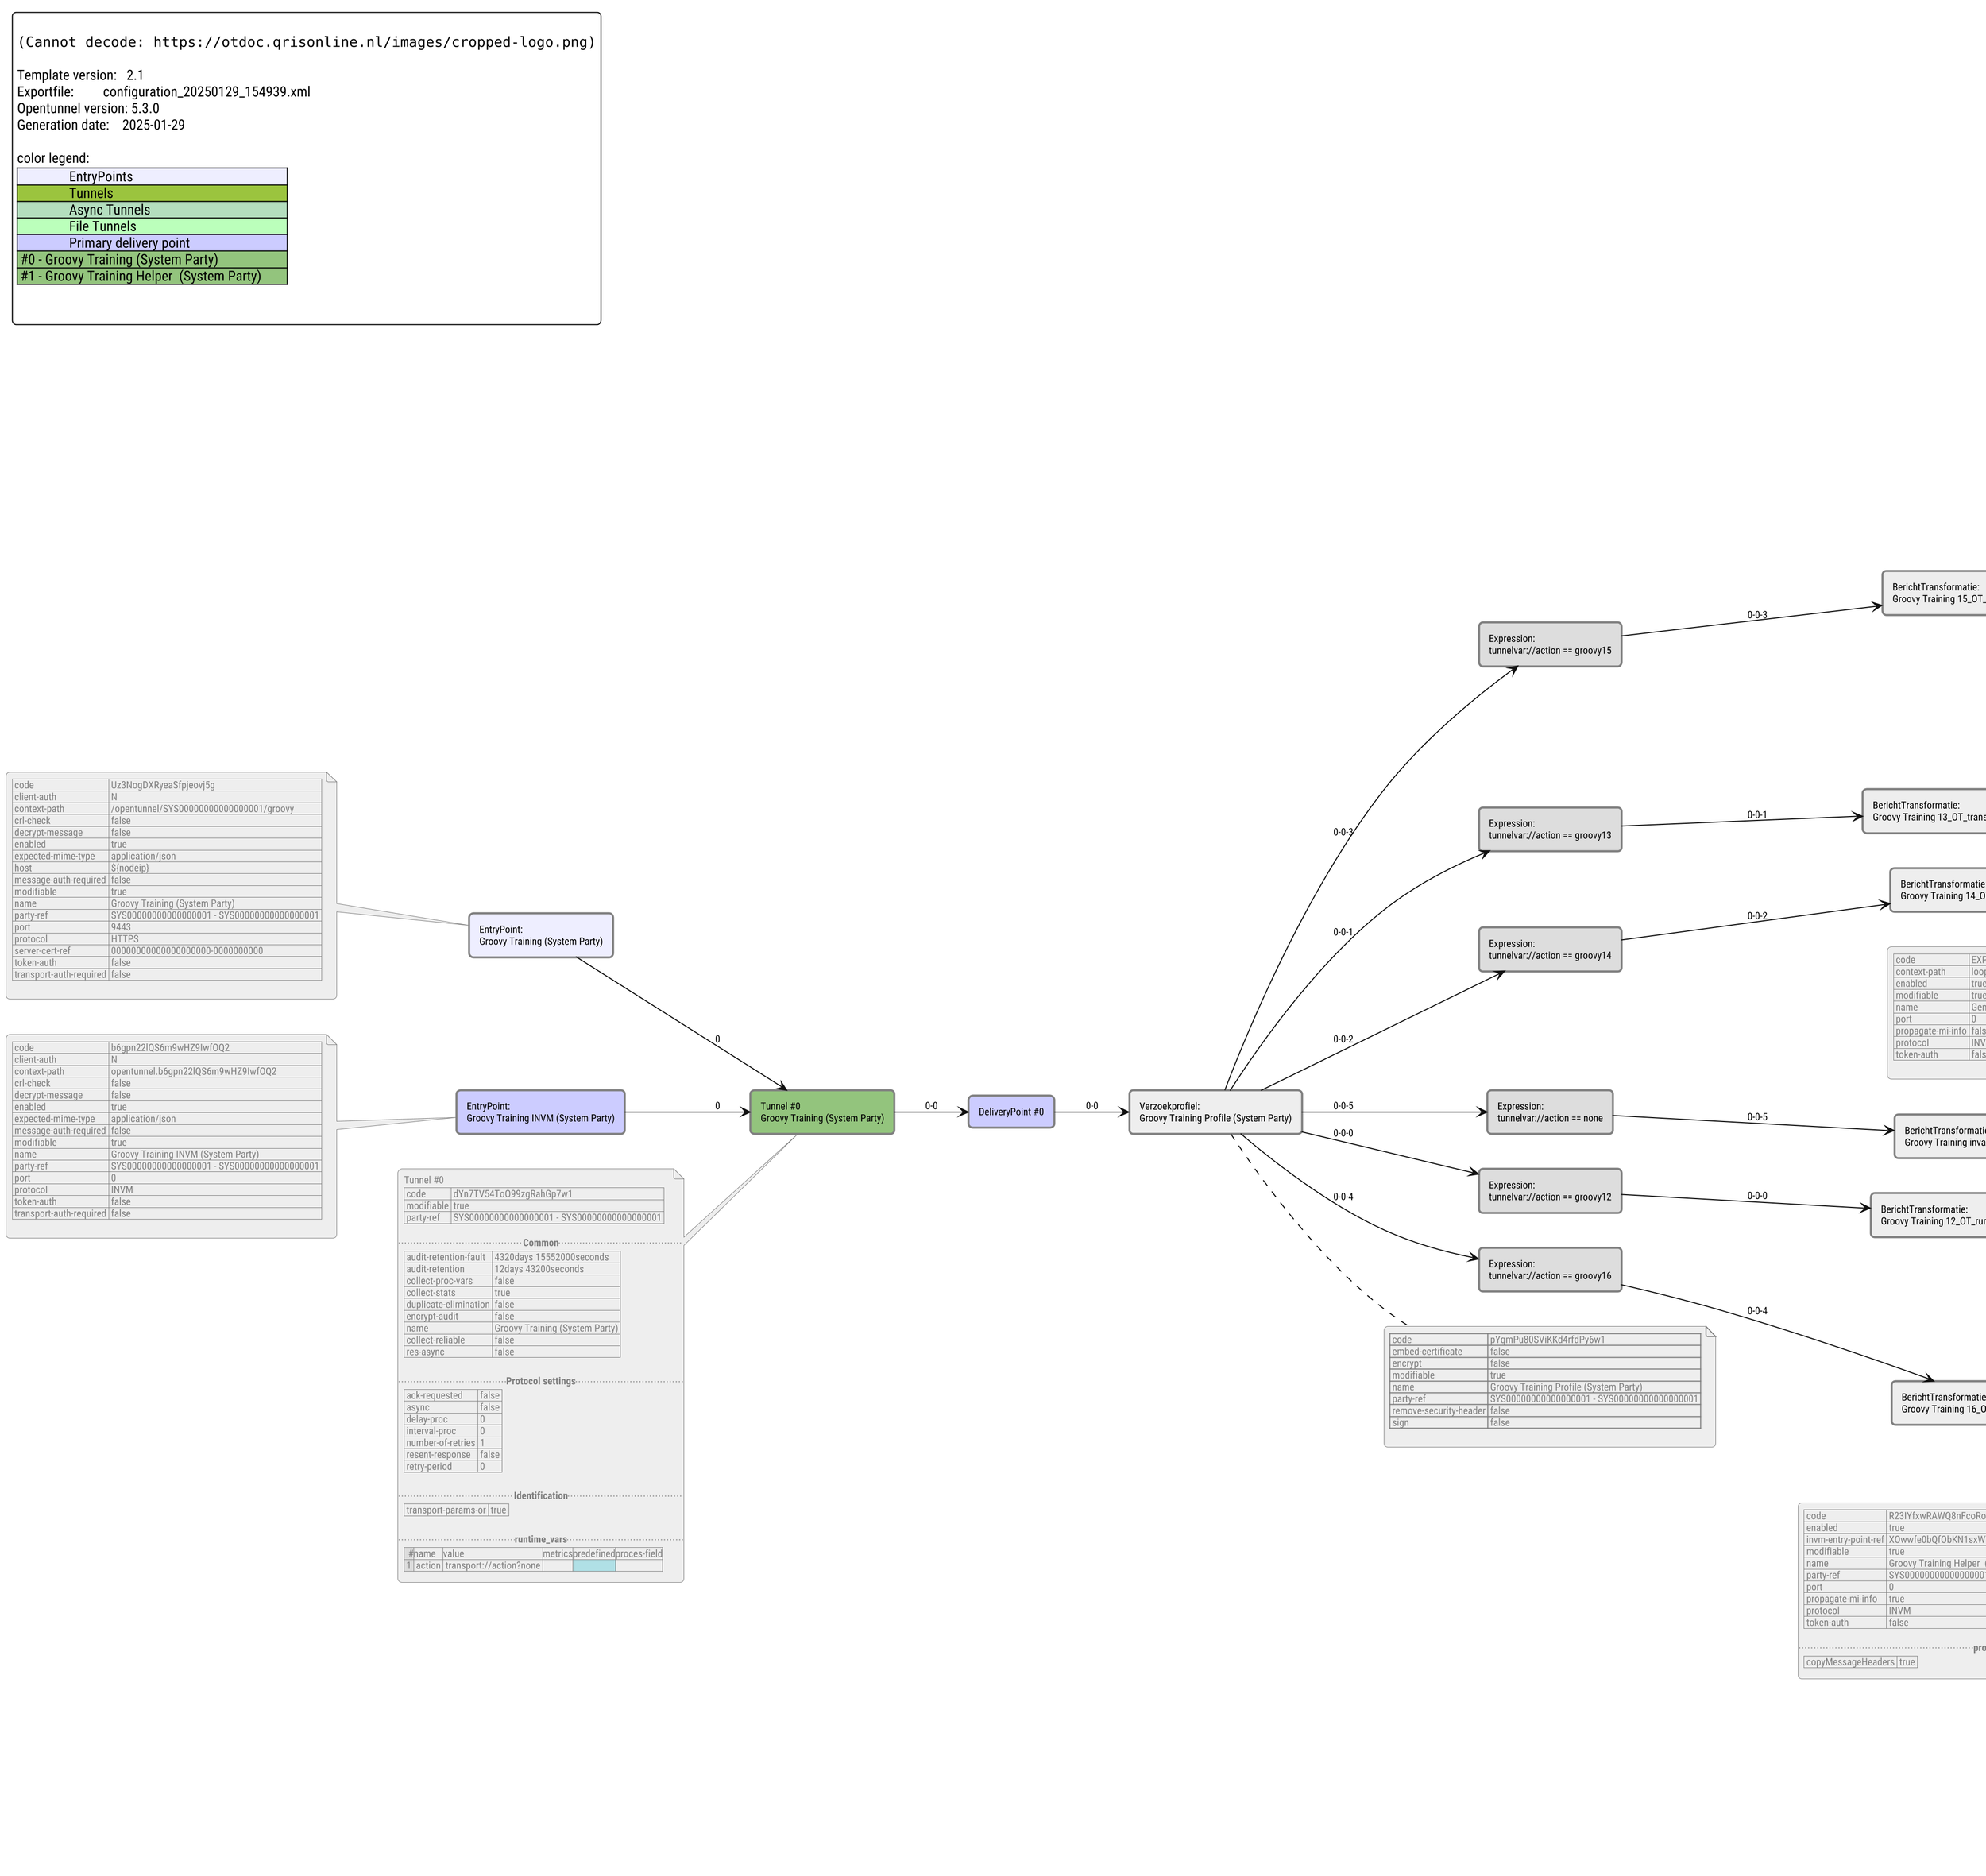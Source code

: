 
@startuml
left to right direction


skinparam {
    componentStyle rectangle
    RoundCorner 8
    titleBorderRoundCorner 8
    titleBorderThickness 2
    titleBorderColor grey
    titleBackgroundColor #eeeeee
    titleFontSize	28
    NoteFontName monospaced
    NoteFontStyle normal
    NoteBackgroundColor #eeeeee
    NoteBorderColor #grey
    NoteFontColor #grey
    NoteFontSize 6
    NoteShadowing true
    DPI 200
    Shadowing false
    DefaultFontName Roboto Condensed
    DefaultMonospacedFontName Inconsolata
    InterfaceBackgroundColor #ee1111
    ArrowColor #111111
    defaultFontSize 10
    legendBackgroundColor #ffffff
}

footer Jan 29, 2025 3:50:56 PM



' tunnels
[Tunnel #0\nGroovy Training <U+0028>System Party<U+0029>] as dYn7TV54ToO99zgRahGp7w1_tunnel #93c47d
[Tunnel #1\nGroovy Training Helper  <U+0028>System Party<U+0029>] as JeknivV6SGSWHmXZVCPsKQ_tunnel #93c47d
' interfaces
[EntryPoint:\nGroovy Training <U+0028>System Party<U+0029>] as Uz3NogDXRyeaSfpjeovj5g_entrypoint #eeeeff
[EntryPoint:\nGroovy Training INVM <U+0028>System Party<U+0029>] as b6gpn22lQS6m9wHZ9IwfOQ2_entrypoint #ccccff
[ExitPoint:\nGeneric LoopBack ExitPoint] as EXPN000000000000000001_exitpoint #ccccff
[ExitPoint:\nGroovy Training address Mock  <U+0028>System Party<U+0029>] as vPw3B7o8Qy2dGiyeWp8MmQ1_exitpoint #eeeeff
[ExitPoint:\nGroovy Training Helper  <U+0028>System Party<U+0029>] as R23IYfxwRAWQ8nFcoRoDqg_exitpoint #ccccff
[EntryPoint:\nGroovy Training Helper  <U+0028>System Party<U+0029>] as XOwwfe0bQfObKN1sxWYMww_entrypoint #ccccff
' deliverypoints
[DeliveryPoint #0] as u2b9ztgMQXarD5jIFDocYg_deliverypoint #ccccff
[DeliveryPoint #0] as CDNsi4inSweB6Q82cAPoRA_deliverypoint #ccccff
' response profiles
[Verzoekprofiel:\nGroovy Training Profile <U+0028>System Party<U+0029>] as pYqmPu80SViKKd4rfdPy6w1_profile
' expressions
[Expression:\ntunnelvar:<U+002F><U+002F>action == groovy12] as kF7lkphJSbGWd2Tf8h2KjA3_expr #dddddd
[Expression:\ntunnelvar:<U+002F><U+002F>action == groovy13] as CIvK1a2FQ2avFYtwWGl4fw_expr #dddddd
[Expression:\ntunnelvar:<U+002F><U+002F>action == groovy14] as QLEGve7OTQSY9psijPCFWw_expr #dddddd
[Expression:\ntunnelvar:<U+002F><U+002F>action == groovy15] as Ks1bV7HJS7GI2gZqqjsFJg_expr #dddddd
[Expression:\ntunnelvar:<U+002F><U+002F>action == groovy16] as yEdLKd3lR8qfvupi6l07Ow2_expr #dddddd
[Expression:\ntunnelvar:<U+002F><U+002F>action == none] as JLIyU5gwRSeK3oIo2a2wQQ2_expr #dddddd
' message transformers
[BerichtTransformatie:\nGroovy Training 12_OT_runtime_variables <U+0028>System Party<U+0029>] as vH318SYbRU2WaQ6J9r2rag2_transformation
[BerichtTransformatie:\nGroovy Training 13_OT_transformer_variables <U+0028>System Party<U+0029>] as kRkhpenARnmkGYPbHk4EQQ_transformation
[BerichtTransformatie:\nGroovy Training 14_OT_payload <U+0028>System Party<U+0029>] as p3TTAgUKRCy36vLpIXXLXQ_transformation
[BerichtTransformatie:\nGroovy Training 15_OT_dependency <U+0028>System Party<U+0029>] as 6AxyD5uhQ2eKDyDePUunuA1_transformation
[BerichtTransformatie:\nGroovy Training 16_OT_helpers <U+0028>System Party<U+0029>] as XJxTColqRkGuMaEgtUxepA_transformation
[BerichtTransformatie:\nGroovy Training invalid action <U+0028>System Party<U+0029>] as a6XNHuCNQSmh9Cd7i3jhdA_transformation
' function nodes
' notes
note left of dYn7TV54ToO99zgRahGp7w1_tunnel
Tunnel #0
| code | dYn7TV54ToO99zgRahGp7w1 |
| modifiable | true |
| party-ref | SYS00000000000000001 - SYS00000000000000001 |

.. **Common** ..
| audit-retention-fault | 4320days 15552000seconds |
| audit-retention | 12days 43200seconds |
| collect-proc-vars | false |
| collect-stats | true |
| duplicate-elimination | false |
| encrypt-audit | false |
| name | Groovy Training (System Party) |
| collect-reliable | false |
| res-async | false |

.. **Protocol settings** ..
| ack-requested | false |
| async | false |
| delay-proc | 0 |
| interval-proc | 0 |
| number-of-retries | 1 |
| resent-response | false |
| retry-period | 0 |

.. **Identification** ..
| transport-params-or | true |

.. **runtime_vars** ..
|<#gainsboro><r>#|name|value|metrics|predefined|proces-field|
|<#gainsboro><r> 1 | action | transport:<U+002F><U+002F>action?none |  | <#PowderBlue><r> |  |
end note
note left of Uz3NogDXRyeaSfpjeovj5g_entrypoint
| code | Uz3NogDXRyeaSfpjeovj5g |
| client-auth | N |
| context-path | <U+002F>opentunnel<U+002F>SYS00000000000000001<U+002F>groovy |
| crl-check | false |
| decrypt-message | false |
| enabled | true |
| expected-mime-type | application<U+002F>json |
| host | ${nodeip} |
| message-auth-required | false |
| modifiable | true |
| name | Groovy Training (System Party) |
| party-ref | SYS00000000000000001 - SYS00000000000000001 |
| port | 9443 |
| protocol | HTTPS |
| server-cert-ref | 00000000000000000000-0000000000 |
| token-auth | false |
| transport-auth-required | false |

end note
note left of b6gpn22lQS6m9wHZ9IwfOQ2_entrypoint
| code | b6gpn22lQS6m9wHZ9IwfOQ2 |
| client-auth | N |
| context-path | opentunnel.b6gpn22lQS6m9wHZ9IwfOQ2 |
| crl-check | false |
| decrypt-message | false |
| enabled | true |
| expected-mime-type | application<U+002F>json |
| message-auth-required | false |
| modifiable | true |
| name | Groovy Training INVM (System Party) |
| party-ref | SYS00000000000000001 - SYS00000000000000001 |
| port | 0 |
| protocol | INVM |
| token-auth | false |
| transport-auth-required | false |

end note
note right of pYqmPu80SViKKd4rfdPy6w1_profile
| code | pYqmPu80SViKKd4rfdPy6w1 |
| embed-certificate | false |
| encrypt | false |
| modifiable | true |
| name | Groovy Training Profile (System Party) |
| party-ref | SYS00000000000000001 - SYS00000000000000001 |
| remove-security-header | false |
| sign | false |

end note
note right of vH318SYbRU2WaQ6J9r2rag2_transformation
| code | vH318SYbRU2WaQ6J9r2rag2 |
| classname | nl.jnc.gateway.message.ctrl.transform.GroovyTransformer |
| copyrighted | false |
| modifiable | true |
| name | Groovy Training 12_OT_runtime_variables (System Party) |
| party-ref | SYS00000000000000001 - SYS00000000000000001 |
| target-mimetype | text<U+002F>plain |


end note
note left of EXPN000000000000000001_exitpoint
| code | EXPN000000000000000001 |
| context-path | loopback.generic |
| enabled | true |
| modifiable | true |
| name | Generic LoopBack ExitPoint |
| port | 0 |
| propagate-mi-info | false |
| protocol | INVM |
| token-auth | false |

end note
note right of kRkhpenARnmkGYPbHk4EQQ_transformation
| code | kRkhpenARnmkGYPbHk4EQQ |
| classname | nl.jnc.gateway.message.ctrl.transform.GroovyTransformer |
| copyrighted | false |
| modifiable | true |
| name | Groovy Training 13_OT_transformer_variables (System Party) |
| party-ref | SYS00000000000000001 - SYS00000000000000001 |
| target-mimetype | application<U+002F>json |
.. **attributes** ..
|<#gainsboro><r> 1 | variable_1 | const:<U+002F><U+002F>hello world |

.. **dependencies** ..
|<#gainsboro><r> ep1 | Exitpoint code:Generic LoopBack ExitPoint | EXPN000000000000000001 |

end note
note right of p3TTAgUKRCy36vLpIXXLXQ_transformation
| code | p3TTAgUKRCy36vLpIXXLXQ |
| classname | nl.jnc.gateway.message.ctrl.transform.GroovyTransformer |
| copyrighted | false |
| modifiable | true |
| name | Groovy Training 14_OT_payload (System Party) |
| party-ref | SYS00000000000000001 - SYS00000000000000001 |
| target-mimetype | application<U+002F>json |


end note
note left of vPw3B7o8Qy2dGiyeWp8MmQ1_exitpoint
| code | vPw3B7o8Qy2dGiyeWp8MmQ1 |
| context-path | <U+002F>exitpoint |
| enabled | true |
| host | host.docker.internal |
| modifiable | true |
| name | Groovy Training address Mock  (System Party) |
| party-ref | SYS00000000000000001 - SYS00000000000000001 |
| port | 3003 |
| propagate-mi-info | false |
| protocol | HTTP |
| token-auth | false |

.. **attributes** ..
| 1 | action | transport:<U+002F><U+002F>action |
| 2 | content-type | const:<U+002F><U+002F>application<U+002F>json |
end note
note right of 6AxyD5uhQ2eKDyDePUunuA1_transformation
| code | 6AxyD5uhQ2eKDyDePUunuA1 |
| classname | nl.jnc.gateway.message.ctrl.transform.GroovyTransformer |
| copyrighted | false |
| modifiable | true |
| name | Groovy Training 15_OT_dependency (System Party) |
| party-ref | SYS00000000000000001 - SYS00000000000000001 |
| target-contenttype | application<U+002F>json |
| target-mimetype | application<U+002F>json |

.. **dependencies** ..
|<#gainsboro><r> HELPER_EXITPOINT | Exitpoint code:Groovy Training address Mock  (System Party) | vPw3B7o8Qy2dGiyeWp8MmQ1 |

end note
note left of R23IYfxwRAWQ8nFcoRoDqg_exitpoint
| code | R23IYfxwRAWQ8nFcoRoDqg |
| enabled | true |
| invm-entry-point-ref | XOwwfe0bQfObKN1sxWYMww : Groovy Training Helper  (System Party) |
| modifiable | true |
| name | Groovy Training Helper  (System Party) |
| party-ref | SYS00000000000000001 - SYS00000000000000001 |
| port | 0 |
| propagate-mi-info | true |
| protocol | INVM |
| token-auth | false |

.. **properties** ..
| copyMessageHeaders | true |
end note
note left of XOwwfe0bQfObKN1sxWYMww_entrypoint
| code | XOwwfe0bQfObKN1sxWYMww |
| client-auth | N |
| context-path | opentunnel.XOwwfe0bQfObKN1sxWYMww |
| crl-check | false |
| decrypt-message | false |
| enabled | true |
| expected-mime-type | application<U+002F>json |
| message-auth-required | false |
| modifiable | true |
| name | Groovy Training Helper  (System Party) |
| party-ref | SYS00000000000000001 - SYS00000000000000001 |
| port | 0 |
| protocol | INVM |
| token-auth | false |
| transport-auth-required | false |

end note
note right of XJxTColqRkGuMaEgtUxepA_transformation
| code | XJxTColqRkGuMaEgtUxepA |
| classname | nl.jnc.gateway.message.ctrl.transform.GroovyTransformer |
| copyrighted | false |
| modifiable | true |
| name | Groovy Training 16_OT_helpers (System Party) |
| party-ref | SYS00000000000000001 - SYS00000000000000001 |
| target-mimetype | application<U+002F>json |

.. **dependencies** ..
|<#gainsboro><r> HELPER_EXITPOINT | Exitpoint code:Groovy Training Helper  (System Party) | R23IYfxwRAWQ8nFcoRoDqg |

end note
note right of a6XNHuCNQSmh9Cd7i3jhdA_transformation
| code | a6XNHuCNQSmh9Cd7i3jhdA |
| classname | nl.jnc.gateway.message.ctrl.transform.FreeMarkerTransformer |
| copyrighted | false |
| modifiable | true |
| name | Groovy Training invalid action (System Party) |
| party-ref | SYS00000000000000001 - SYS00000000000000001 |
| target-mimetype | text<U+002F>plain |


end note
note left of JeknivV6SGSWHmXZVCPsKQ_tunnel
Tunnel #1
| code | JeknivV6SGSWHmXZVCPsKQ |
| modifiable | true |
| party-ref | SYS00000000000000001 - SYS00000000000000001 |

.. **Common** ..
| audit-retention-fault | 4320days 15552000seconds |
| audit-retention | 12days 43200seconds |
| collect-proc-vars | false |
| collect-stats | true |
| duplicate-elimination | false |
| encrypt-audit | false |
| name | Groovy Training Helper  (System Party) |
| collect-reliable | false |
| res-async | false |

.. **Protocol settings** ..
| ack-requested | false |
| async | false |
| delay-proc | 0 |
| interval-proc | 0 |
| number-of-retries | 1 |
| resent-response | false |
| retry-period | 0 |

.. **Identification** ..
| transport-params-or | true |

.. **runtime_vars** ..
|<#gainsboro><r>#|name|value|metrics|predefined|proces-field|
|<#gainsboro><r> 1 | action | transport:<U+002F><U+002F>action?none |  | <#PowderBlue><r> |  |
end note
' connectors
Uz3NogDXRyeaSfpjeovj5g_entrypoint --> dYn7TV54ToO99zgRahGp7w1_tunnel :0
b6gpn22lQS6m9wHZ9IwfOQ2_entrypoint --> dYn7TV54ToO99zgRahGp7w1_tunnel :0
dYn7TV54ToO99zgRahGp7w1_tunnel --> u2b9ztgMQXarD5jIFDocYg_deliverypoint :0-0
u2b9ztgMQXarD5jIFDocYg_deliverypoint --> pYqmPu80SViKKd4rfdPy6w1_profile :0-0
pYqmPu80SViKKd4rfdPy6w1_profile --> kF7lkphJSbGWd2Tf8h2KjA3_expr :0-0-0
kF7lkphJSbGWd2Tf8h2KjA3_expr --> vH318SYbRU2WaQ6J9r2rag2_transformation :0-0-0
vH318SYbRU2WaQ6J9r2rag2_transformation --> EXPN000000000000000001_exitpoint :0-0-0
kRkhpenARnmkGYPbHk4EQQ_transformation --> EXPN000000000000000001_exitpoint :dependency 0 - ep1 / 0-0-1
pYqmPu80SViKKd4rfdPy6w1_profile --> CIvK1a2FQ2avFYtwWGl4fw_expr :0-0-1
CIvK1a2FQ2avFYtwWGl4fw_expr --> kRkhpenARnmkGYPbHk4EQQ_transformation :0-0-1
pYqmPu80SViKKd4rfdPy6w1_profile --> QLEGve7OTQSY9psijPCFWw_expr :0-0-2
QLEGve7OTQSY9psijPCFWw_expr --> p3TTAgUKRCy36vLpIXXLXQ_transformation :0-0-2
p3TTAgUKRCy36vLpIXXLXQ_transformation --> EXPN000000000000000001_exitpoint :0-0-2
6AxyD5uhQ2eKDyDePUunuA1_transformation -[bold,#aaaaff]-> vPw3B7o8Qy2dGiyeWp8MmQ1_exitpoint :dependency 0 - HELPER_EXITPOINT
pYqmPu80SViKKd4rfdPy6w1_profile --> Ks1bV7HJS7GI2gZqqjsFJg_expr :0-0-3
Ks1bV7HJS7GI2gZqqjsFJg_expr --> 6AxyD5uhQ2eKDyDePUunuA1_transformation :0-0-3
6AxyD5uhQ2eKDyDePUunuA1_transformation --> EXPN000000000000000001_exitpoint :0-0-3
XJxTColqRkGuMaEgtUxepA_transformation -[bold,#aaaaff]-> R23IYfxwRAWQ8nFcoRoDqg_exitpoint :dependency 0 - HELPER_EXITPOINT
R23IYfxwRAWQ8nFcoRoDqg_exitpoint -[bold,#6666ff]-> XOwwfe0bQfObKN1sxWYMww_entrypoint :0 INVM / 0
pYqmPu80SViKKd4rfdPy6w1_profile --> yEdLKd3lR8qfvupi6l07Ow2_expr :0-0-4
yEdLKd3lR8qfvupi6l07Ow2_expr --> XJxTColqRkGuMaEgtUxepA_transformation :0-0-4
XJxTColqRkGuMaEgtUxepA_transformation --> EXPN000000000000000001_exitpoint :0-0-4
pYqmPu80SViKKd4rfdPy6w1_profile --> JLIyU5gwRSeK3oIo2a2wQQ2_expr :0-0-5
JLIyU5gwRSeK3oIo2a2wQQ2_expr --> a6XNHuCNQSmh9Cd7i3jhdA_transformation :0-0-5
a6XNHuCNQSmh9Cd7i3jhdA_transformation --> EXPN000000000000000001_exitpoint :0-0-5
XOwwfe0bQfObKN1sxWYMww_entrypoint --> JeknivV6SGSWHmXZVCPsKQ_tunnel :1
JeknivV6SGSWHmXZVCPsKQ_tunnel --> CDNsi4inSweB6Q82cAPoRA_deliverypoint :1-0
CDNsi4inSweB6Q82cAPoRA_deliverypoint --> vPw3B7o8Qy2dGiyeWp8MmQ1_exitpoint :1-0
legend top left

<img:https://otdoc.qrisonline.nl/images/cropped-logo.png>

Template version:   2.1
Exportfile:         configuration_20250129_154939.xml
Opentunnel version: 5.3.0
Generation date:    2025-01-29

color legend:
|<#eeeeff>		EntryPoints         	|
|<#9bc43e>		Tunnels           	|
|<#b4debe>		Async Tunnels  	|
|<#bbffbb>		File Tunnels	|
|<#ccccff>		Primary delivery point 	|
|<#93c47d> #0 - Groovy Training (System Party)        |
|<#93c47d> #1 - Groovy Training Helper  (System Party)        |


end legend


@enduml
